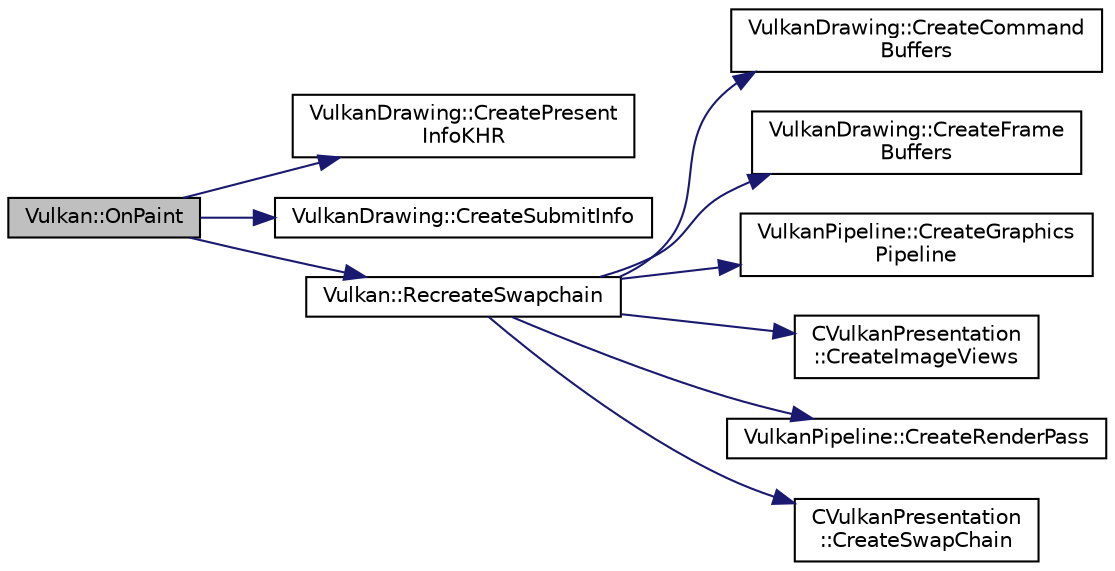 digraph "Vulkan::OnPaint"
{
 // LATEX_PDF_SIZE
  edge [fontname="Helvetica",fontsize="10",labelfontname="Helvetica",labelfontsize="10"];
  node [fontname="Helvetica",fontsize="10",shape=record];
  rankdir="LR";
  Node1 [label="Vulkan::OnPaint",height=0.2,width=0.4,color="black", fillcolor="grey75", style="filled", fontcolor="black",tooltip=" "];
  Node1 -> Node2 [color="midnightblue",fontsize="10",style="solid",fontname="Helvetica"];
  Node2 [label="VulkanDrawing::CreatePresent\lInfoKHR",height=0.2,width=0.4,color="black", fillcolor="white", style="filled",URL="$class_vulkan_drawing.html#aa9b35b9e07d83e5c4e69ef5e62549962",tooltip=" "];
  Node1 -> Node3 [color="midnightblue",fontsize="10",style="solid",fontname="Helvetica"];
  Node3 [label="VulkanDrawing::CreateSubmitInfo",height=0.2,width=0.4,color="black", fillcolor="white", style="filled",URL="$class_vulkan_drawing.html#aeb1b4b26cbd37d31201a1b33e9f1e84a",tooltip=" "];
  Node1 -> Node4 [color="midnightblue",fontsize="10",style="solid",fontname="Helvetica"];
  Node4 [label="Vulkan::RecreateSwapchain",height=0.2,width=0.4,color="black", fillcolor="white", style="filled",URL="$class_vulkan.html#a1e6aff6138f0fb7caf57ee08899a80ae",tooltip=" "];
  Node4 -> Node5 [color="midnightblue",fontsize="10",style="solid",fontname="Helvetica"];
  Node5 [label="VulkanDrawing::CreateCommand\lBuffers",height=0.2,width=0.4,color="black", fillcolor="white", style="filled",URL="$class_vulkan_drawing.html#a4c2f472537d66d5ea4ae3f985b18d4d6",tooltip=" "];
  Node4 -> Node6 [color="midnightblue",fontsize="10",style="solid",fontname="Helvetica"];
  Node6 [label="VulkanDrawing::CreateFrame\lBuffers",height=0.2,width=0.4,color="black", fillcolor="white", style="filled",URL="$class_vulkan_drawing.html#a1abcda954e036ce5ee5d4dc28415436e",tooltip=" "];
  Node4 -> Node7 [color="midnightblue",fontsize="10",style="solid",fontname="Helvetica"];
  Node7 [label="VulkanPipeline::CreateGraphics\lPipeline",height=0.2,width=0.4,color="black", fillcolor="white", style="filled",URL="$class_vulkan_pipeline.html#a7c1e3d98469f35c3934c2a43bd2c6148",tooltip=" "];
  Node4 -> Node8 [color="midnightblue",fontsize="10",style="solid",fontname="Helvetica"];
  Node8 [label="CVulkanPresentation\l::CreateImageViews",height=0.2,width=0.4,color="black", fillcolor="white", style="filled",URL="$class_c_vulkan_presentation.html#a4ad4e586a6235e2ad9e620dc19b6d2fa",tooltip=" "];
  Node4 -> Node9 [color="midnightblue",fontsize="10",style="solid",fontname="Helvetica"];
  Node9 [label="VulkanPipeline::CreateRenderPass",height=0.2,width=0.4,color="black", fillcolor="white", style="filled",URL="$class_vulkan_pipeline.html#a094c619ae3105be84eb1197f91c7f1e0",tooltip=" "];
  Node4 -> Node10 [color="midnightblue",fontsize="10",style="solid",fontname="Helvetica"];
  Node10 [label="CVulkanPresentation\l::CreateSwapChain",height=0.2,width=0.4,color="black", fillcolor="white", style="filled",URL="$class_c_vulkan_presentation.html#a7f365c91d0ef578d9700a60455487bbf",tooltip=" "];
}
